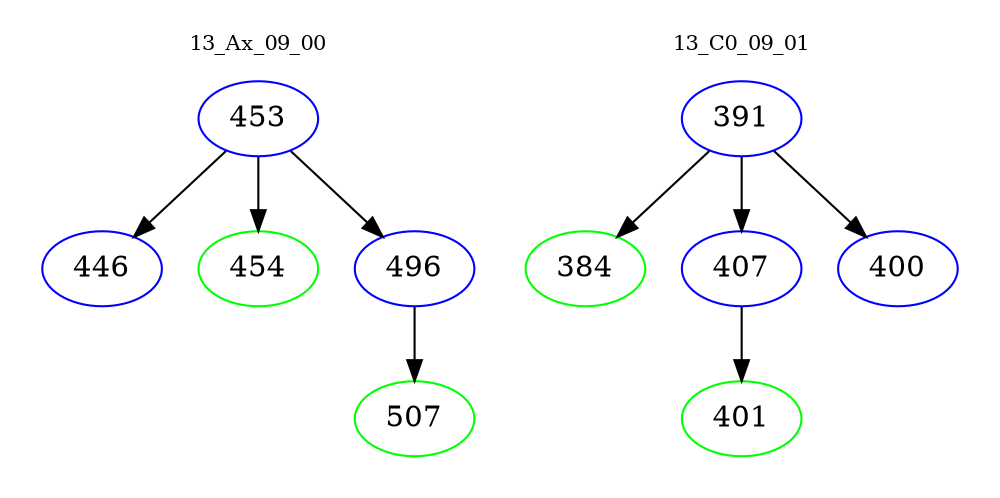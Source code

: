 digraph{
subgraph cluster_0 {
color = white
label = "13_Ax_09_00";
fontsize=10;
T0_453 [label="453", color="blue"]
T0_453 -> T0_446 [color="black"]
T0_446 [label="446", color="blue"]
T0_453 -> T0_454 [color="black"]
T0_454 [label="454", color="green"]
T0_453 -> T0_496 [color="black"]
T0_496 [label="496", color="blue"]
T0_496 -> T0_507 [color="black"]
T0_507 [label="507", color="green"]
}
subgraph cluster_1 {
color = white
label = "13_C0_09_01";
fontsize=10;
T1_391 [label="391", color="blue"]
T1_391 -> T1_384 [color="black"]
T1_384 [label="384", color="green"]
T1_391 -> T1_407 [color="black"]
T1_407 [label="407", color="blue"]
T1_407 -> T1_401 [color="black"]
T1_401 [label="401", color="green"]
T1_391 -> T1_400 [color="black"]
T1_400 [label="400", color="blue"]
}
}
